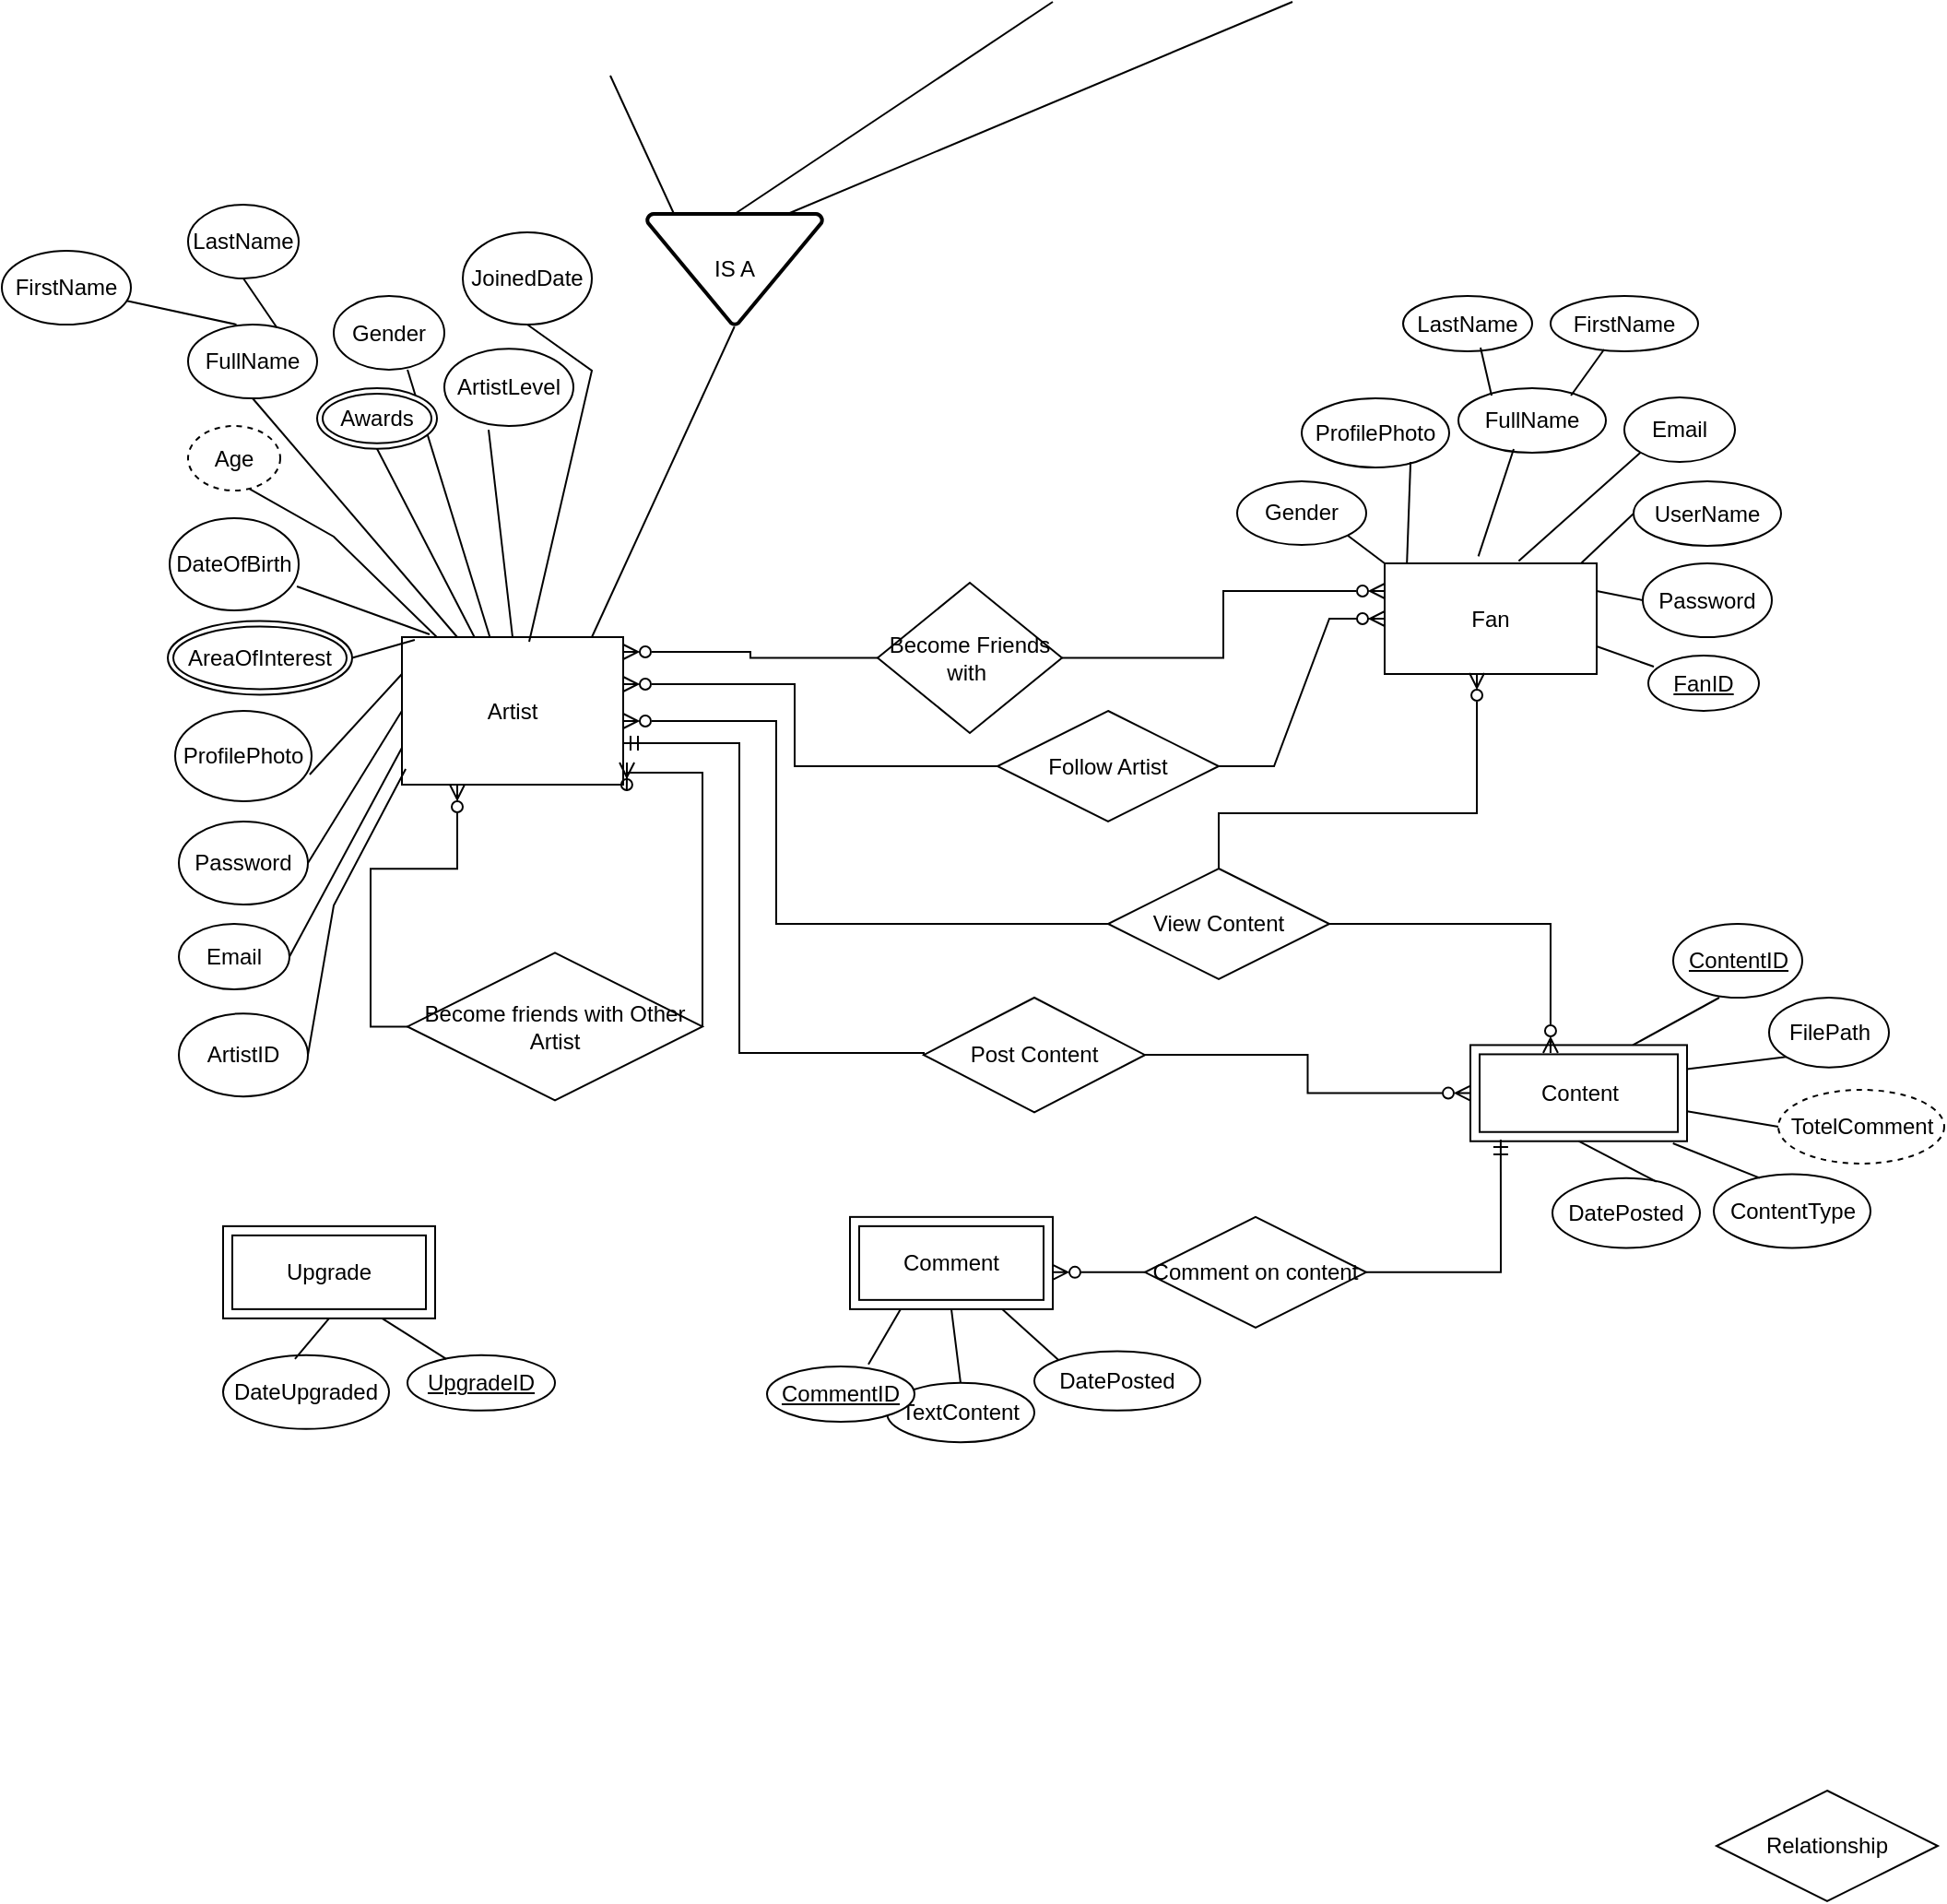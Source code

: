 <mxfile version="24.7.14">
  <diagram id="R2lEEEUBdFMjLlhIrx00" name="Page-1">
    <mxGraphModel dx="909" dy="1577" grid="1" gridSize="10" guides="1" tooltips="1" connect="1" arrows="1" fold="1" page="1" pageScale="1" pageWidth="850" pageHeight="1100" math="0" shadow="0" extFonts="Permanent Marker^https://fonts.googleapis.com/css?family=Permanent+Marker">
      <root>
        <mxCell id="0" />
        <mxCell id="1" parent="0" />
        <mxCell id="9mGKXTDG_qa7bDeS5Nxo-1" value="Artist" style="rounded=0;whiteSpace=wrap;html=1;" parent="1" vertex="1">
          <mxGeometry x="227" y="224.5" width="120" height="80" as="geometry" />
        </mxCell>
        <mxCell id="9mGKXTDG_qa7bDeS5Nxo-2" value="Fan" style="rounded=0;whiteSpace=wrap;html=1;" parent="1" vertex="1">
          <mxGeometry x="760" y="184.5" width="115" height="60" as="geometry" />
        </mxCell>
        <mxCell id="9mGKXTDG_qa7bDeS5Nxo-6" value="Email" style="ellipse;whiteSpace=wrap;html=1;" parent="1" vertex="1">
          <mxGeometry x="106" y="380" width="60" height="35.5" as="geometry" />
        </mxCell>
        <mxCell id="9mGKXTDG_qa7bDeS5Nxo-7" value="Password" style="ellipse;whiteSpace=wrap;html=1;" parent="1" vertex="1">
          <mxGeometry x="106" y="324.5" width="70" height="45" as="geometry" />
        </mxCell>
        <mxCell id="9mGKXTDG_qa7bDeS5Nxo-8" value="ProfilePhoto" style="ellipse;whiteSpace=wrap;html=1;" parent="1" vertex="1">
          <mxGeometry x="104" y="264.5" width="74" height="49" as="geometry" />
        </mxCell>
        <mxCell id="9mGKXTDG_qa7bDeS5Nxo-9" value="Age" style="ellipse;whiteSpace=wrap;html=1;dashed=1;" parent="1" vertex="1">
          <mxGeometry x="111" y="110" width="50" height="35" as="geometry" />
        </mxCell>
        <mxCell id="9mGKXTDG_qa7bDeS5Nxo-10" value="DateOfBirth" style="ellipse;whiteSpace=wrap;html=1;" parent="1" vertex="1">
          <mxGeometry x="101" y="160" width="70" height="50" as="geometry" />
        </mxCell>
        <mxCell id="9mGKXTDG_qa7bDeS5Nxo-11" value="FullName" style="ellipse;whiteSpace=wrap;html=1;" parent="1" vertex="1">
          <mxGeometry x="111" y="55" width="70" height="40" as="geometry" />
        </mxCell>
        <mxCell id="9mGKXTDG_qa7bDeS5Nxo-12" value="ArtistLevel" style="ellipse;whiteSpace=wrap;html=1;" parent="1" vertex="1">
          <mxGeometry x="250" y="68.07" width="70" height="41.93" as="geometry" />
        </mxCell>
        <mxCell id="9mGKXTDG_qa7bDeS5Nxo-14" value="Gender" style="ellipse;whiteSpace=wrap;html=1;" parent="1" vertex="1">
          <mxGeometry x="190" y="39.5" width="60" height="40" as="geometry" />
        </mxCell>
        <mxCell id="9mGKXTDG_qa7bDeS5Nxo-15" value="ArtistID" style="ellipse;whiteSpace=wrap;html=1;" parent="1" vertex="1">
          <mxGeometry x="106" y="428.57" width="70" height="45" as="geometry" />
        </mxCell>
        <mxCell id="9mGKXTDG_qa7bDeS5Nxo-17" value="" style="endArrow=none;html=1;rounded=0;entryX=1;entryY=0.5;entryDx=0;entryDy=0;exitX=0.058;exitY=0.019;exitDx=0;exitDy=0;exitPerimeter=0;" parent="1" source="9mGKXTDG_qa7bDeS5Nxo-1" target="9mGKXTDG_qa7bDeS5Nxo-46" edge="1">
          <mxGeometry width="50" height="50" relative="1" as="geometry">
            <mxPoint x="220" y="240" as="sourcePoint" />
            <mxPoint x="146.02" y="190.02" as="targetPoint" />
            <Array as="points" />
          </mxGeometry>
        </mxCell>
        <mxCell id="9mGKXTDG_qa7bDeS5Nxo-18" value="" style="endArrow=none;html=1;rounded=0;entryX=0.986;entryY=0.704;entryDx=0;entryDy=0;entryPerimeter=0;exitX=0;exitY=0.25;exitDx=0;exitDy=0;" parent="1" target="9mGKXTDG_qa7bDeS5Nxo-8" edge="1" source="9mGKXTDG_qa7bDeS5Nxo-1">
          <mxGeometry width="50" height="50" relative="1" as="geometry">
            <mxPoint x="230" y="260" as="sourcePoint" />
            <mxPoint x="156.999" y="190.005" as="targetPoint" />
          </mxGeometry>
        </mxCell>
        <mxCell id="9mGKXTDG_qa7bDeS5Nxo-19" value="" style="endArrow=none;html=1;rounded=0;exitX=0;exitY=0.75;exitDx=0;exitDy=0;entryX=1;entryY=0.5;entryDx=0;entryDy=0;" parent="1" source="9mGKXTDG_qa7bDeS5Nxo-1" target="9mGKXTDG_qa7bDeS5Nxo-6" edge="1">
          <mxGeometry width="50" height="50" relative="1" as="geometry">
            <mxPoint x="240" y="284.995" as="sourcePoint" />
            <mxPoint x="159.999" y="251.655" as="targetPoint" />
          </mxGeometry>
        </mxCell>
        <mxCell id="9mGKXTDG_qa7bDeS5Nxo-20" value="" style="endArrow=none;html=1;rounded=0;entryX=1;entryY=0.5;entryDx=0;entryDy=0;exitX=0.017;exitY=0.894;exitDx=0;exitDy=0;exitPerimeter=0;" parent="1" source="9mGKXTDG_qa7bDeS5Nxo-1" target="9mGKXTDG_qa7bDeS5Nxo-15" edge="1">
          <mxGeometry width="50" height="50" relative="1" as="geometry">
            <mxPoint x="230" y="280" as="sourcePoint" />
            <mxPoint x="189.999" y="291.005" as="targetPoint" />
            <Array as="points">
              <mxPoint x="190" y="370" />
            </Array>
          </mxGeometry>
        </mxCell>
        <mxCell id="9mGKXTDG_qa7bDeS5Nxo-22" value="" style="endArrow=none;html=1;rounded=0;exitX=0.125;exitY=-0.019;exitDx=0;exitDy=0;entryX=0.986;entryY=0.74;entryDx=0;entryDy=0;entryPerimeter=0;exitPerimeter=0;" parent="1" source="9mGKXTDG_qa7bDeS5Nxo-1" target="9mGKXTDG_qa7bDeS5Nxo-10" edge="1">
          <mxGeometry width="50" height="50" relative="1" as="geometry">
            <mxPoint x="250" y="225" as="sourcePoint" />
            <mxPoint x="176.999" y="146.655" as="targetPoint" />
          </mxGeometry>
        </mxCell>
        <mxCell id="9mGKXTDG_qa7bDeS5Nxo-23" value="" style="endArrow=none;html=1;rounded=0;entryX=0.66;entryY=0.971;entryDx=0;entryDy=0;entryPerimeter=0;" parent="1" target="9mGKXTDG_qa7bDeS5Nxo-9" edge="1" source="9mGKXTDG_qa7bDeS5Nxo-1">
          <mxGeometry width="50" height="50" relative="1" as="geometry">
            <mxPoint x="240" y="230" as="sourcePoint" />
            <mxPoint x="296.999" y="125.005" as="targetPoint" />
            <Array as="points">
              <mxPoint x="190" y="170" />
            </Array>
          </mxGeometry>
        </mxCell>
        <mxCell id="9mGKXTDG_qa7bDeS5Nxo-24" value="" style="endArrow=none;html=1;rounded=0;entryX=0.343;entryY=1.048;entryDx=0;entryDy=0;entryPerimeter=0;exitX=0.5;exitY=0;exitDx=0;exitDy=0;" parent="1" source="9mGKXTDG_qa7bDeS5Nxo-1" edge="1" target="9mGKXTDG_qa7bDeS5Nxo-12">
          <mxGeometry width="50" height="50" relative="1" as="geometry">
            <mxPoint x="280" y="220" as="sourcePoint" />
            <mxPoint x="210" y="90" as="targetPoint" />
            <Array as="points" />
          </mxGeometry>
        </mxCell>
        <mxCell id="9mGKXTDG_qa7bDeS5Nxo-25" value="" style="endArrow=none;html=1;rounded=0;entryX=0.5;entryY=1;entryDx=0;entryDy=0;exitX=0.25;exitY=0;exitDx=0;exitDy=0;" parent="1" target="9mGKXTDG_qa7bDeS5Nxo-11" edge="1" source="9mGKXTDG_qa7bDeS5Nxo-1">
          <mxGeometry width="50" height="50" relative="1" as="geometry">
            <mxPoint x="320" y="228" as="sourcePoint" />
            <mxPoint x="357.999" y="150.005" as="targetPoint" />
          </mxGeometry>
        </mxCell>
        <mxCell id="9mGKXTDG_qa7bDeS5Nxo-26" value="" style="endArrow=none;html=1;rounded=0;entryX=0.667;entryY=1;entryDx=0;entryDy=0;entryPerimeter=0;" parent="1" source="9mGKXTDG_qa7bDeS5Nxo-1" target="9mGKXTDG_qa7bDeS5Nxo-14" edge="1">
          <mxGeometry width="50" height="50" relative="1" as="geometry">
            <mxPoint x="280" y="220" as="sourcePoint" />
            <mxPoint x="379.999" y="190.005" as="targetPoint" />
          </mxGeometry>
        </mxCell>
        <mxCell id="9mGKXTDG_qa7bDeS5Nxo-27" value="" style="endArrow=none;html=1;rounded=0;entryX=0.5;entryY=1;entryDx=0;entryDy=0;" parent="1" source="9mGKXTDG_qa7bDeS5Nxo-1" target="9mGKXTDG_qa7bDeS5Nxo-44" edge="1">
          <mxGeometry width="50" height="50" relative="1" as="geometry">
            <mxPoint x="270" y="220" as="sourcePoint" />
            <mxPoint x="278" y="176.52" as="targetPoint" />
          </mxGeometry>
        </mxCell>
        <mxCell id="9mGKXTDG_qa7bDeS5Nxo-28" value="FirstName" style="ellipse;whiteSpace=wrap;html=1;" parent="1" vertex="1">
          <mxGeometry x="10" y="15" width="70" height="40" as="geometry" />
        </mxCell>
        <mxCell id="9mGKXTDG_qa7bDeS5Nxo-29" value="LastName" style="ellipse;whiteSpace=wrap;html=1;" parent="1" vertex="1">
          <mxGeometry x="111" y="-10" width="60" height="40" as="geometry" />
        </mxCell>
        <mxCell id="9mGKXTDG_qa7bDeS5Nxo-30" value="" style="endArrow=none;html=1;rounded=0;exitX=0.375;exitY=0;exitDx=0;exitDy=0;exitPerimeter=0;" parent="1" source="9mGKXTDG_qa7bDeS5Nxo-11" edge="1" target="9mGKXTDG_qa7bDeS5Nxo-28">
          <mxGeometry width="50" height="50" relative="1" as="geometry">
            <mxPoint x="230" y="310" as="sourcePoint" />
            <mxPoint x="320" y="57.86" as="targetPoint" />
          </mxGeometry>
        </mxCell>
        <mxCell id="9mGKXTDG_qa7bDeS5Nxo-31" value="" style="endArrow=none;html=1;rounded=0;exitX=0.688;exitY=0.04;exitDx=0;exitDy=0;exitPerimeter=0;entryX=0.5;entryY=1;entryDx=0;entryDy=0;" parent="1" source="9mGKXTDG_qa7bDeS5Nxo-11" edge="1" target="9mGKXTDG_qa7bDeS5Nxo-29">
          <mxGeometry width="50" height="50" relative="1" as="geometry">
            <mxPoint x="370" y="110" as="sourcePoint" />
            <mxPoint x="373.787" y="52.002" as="targetPoint" />
          </mxGeometry>
        </mxCell>
        <mxCell id="9mGKXTDG_qa7bDeS5Nxo-34" value="JoinedDate" style="ellipse;whiteSpace=wrap;html=1;" parent="1" vertex="1">
          <mxGeometry x="260" y="5" width="70" height="50" as="geometry" />
        </mxCell>
        <mxCell id="9mGKXTDG_qa7bDeS5Nxo-37" value="" style="endArrow=none;html=1;rounded=0;entryX=0.5;entryY=1;entryDx=0;entryDy=0;exitX=0.575;exitY=0.031;exitDx=0;exitDy=0;exitPerimeter=0;" parent="1" source="9mGKXTDG_qa7bDeS5Nxo-1" target="9mGKXTDG_qa7bDeS5Nxo-34" edge="1">
          <mxGeometry width="50" height="50" relative="1" as="geometry">
            <mxPoint x="300" y="220" as="sourcePoint" />
            <mxPoint x="388" y="248" as="targetPoint" />
            <Array as="points">
              <mxPoint x="330" y="80" />
            </Array>
          </mxGeometry>
        </mxCell>
        <mxCell id="9mGKXTDG_qa7bDeS5Nxo-39" value="" style="endArrow=none;html=1;rounded=0;entryX=1;entryY=0.5;entryDx=0;entryDy=0;exitX=0;exitY=0.5;exitDx=0;exitDy=0;" parent="1" source="9mGKXTDG_qa7bDeS5Nxo-1" target="9mGKXTDG_qa7bDeS5Nxo-7" edge="1">
          <mxGeometry width="50" height="50" relative="1" as="geometry">
            <mxPoint x="230" y="240" as="sourcePoint" />
            <mxPoint x="151" y="197" as="targetPoint" />
          </mxGeometry>
        </mxCell>
        <mxCell id="9mGKXTDG_qa7bDeS5Nxo-44" value="Awards" style="ellipse;shape=doubleEllipse;margin=3;whiteSpace=wrap;html=1;align=center;" parent="1" vertex="1">
          <mxGeometry x="181" y="89.5" width="65" height="32.86" as="geometry" />
        </mxCell>
        <mxCell id="9mGKXTDG_qa7bDeS5Nxo-46" value="AreaOfInterest" style="ellipse;shape=doubleEllipse;margin=3;whiteSpace=wrap;html=1;align=center;" parent="1" vertex="1">
          <mxGeometry x="100" y="215.75" width="100" height="40" as="geometry" />
        </mxCell>
        <mxCell id="srRfTzQ2wNrr3aea_epK-1" value="FanID" style="ellipse;whiteSpace=wrap;html=1;align=center;fontStyle=4;" vertex="1" parent="1">
          <mxGeometry x="903" y="234.5" width="60" height="30" as="geometry" />
        </mxCell>
        <mxCell id="srRfTzQ2wNrr3aea_epK-2" value="Password" style="ellipse;whiteSpace=wrap;html=1;align=center;" vertex="1" parent="1">
          <mxGeometry x="900" y="184.5" width="70" height="40" as="geometry" />
        </mxCell>
        <mxCell id="srRfTzQ2wNrr3aea_epK-3" value="FullName" style="ellipse;whiteSpace=wrap;html=1;align=center;" vertex="1" parent="1">
          <mxGeometry x="800" y="89.5" width="80" height="35" as="geometry" />
        </mxCell>
        <mxCell id="srRfTzQ2wNrr3aea_epK-4" value="Email" style="ellipse;whiteSpace=wrap;html=1;align=center;" vertex="1" parent="1">
          <mxGeometry x="890" y="94.5" width="60" height="35" as="geometry" />
        </mxCell>
        <mxCell id="srRfTzQ2wNrr3aea_epK-5" value="UserName" style="ellipse;whiteSpace=wrap;html=1;align=center;" vertex="1" parent="1">
          <mxGeometry x="895" y="140" width="80" height="35" as="geometry" />
        </mxCell>
        <mxCell id="srRfTzQ2wNrr3aea_epK-6" value="FirstName" style="ellipse;whiteSpace=wrap;html=1;align=center;" vertex="1" parent="1">
          <mxGeometry x="850" y="39.5" width="80" height="30" as="geometry" />
        </mxCell>
        <mxCell id="srRfTzQ2wNrr3aea_epK-7" value="LastName" style="ellipse;whiteSpace=wrap;html=1;align=center;" vertex="1" parent="1">
          <mxGeometry x="770" y="39.5" width="70" height="30" as="geometry" />
        </mxCell>
        <mxCell id="srRfTzQ2wNrr3aea_epK-8" value="ProfilePhoto" style="ellipse;whiteSpace=wrap;html=1;align=center;" vertex="1" parent="1">
          <mxGeometry x="715" y="95" width="80" height="37.5" as="geometry" />
        </mxCell>
        <mxCell id="srRfTzQ2wNrr3aea_epK-9" value="Gender" style="ellipse;whiteSpace=wrap;html=1;align=center;" vertex="1" parent="1">
          <mxGeometry x="680" y="140" width="70" height="34.5" as="geometry" />
        </mxCell>
        <mxCell id="srRfTzQ2wNrr3aea_epK-13" value="" style="endArrow=none;html=1;rounded=0;exitX=1;exitY=1;exitDx=0;exitDy=0;entryX=0;entryY=0;entryDx=0;entryDy=0;" edge="1" parent="1" source="srRfTzQ2wNrr3aea_epK-9" target="9mGKXTDG_qa7bDeS5Nxo-2">
          <mxGeometry relative="1" as="geometry">
            <mxPoint x="730" y="244.5" as="sourcePoint" />
            <mxPoint x="890" y="244.5" as="targetPoint" />
          </mxGeometry>
        </mxCell>
        <mxCell id="srRfTzQ2wNrr3aea_epK-14" value="" style="endArrow=none;html=1;rounded=0;exitX=0.738;exitY=0.92;exitDx=0;exitDy=0;exitPerimeter=0;entryX=0.105;entryY=0;entryDx=0;entryDy=0;entryPerimeter=0;" edge="1" parent="1" source="srRfTzQ2wNrr3aea_epK-8" target="9mGKXTDG_qa7bDeS5Nxo-2">
          <mxGeometry relative="1" as="geometry">
            <mxPoint x="780" y="144.5" as="sourcePoint" />
            <mxPoint x="790" y="194.5" as="targetPoint" />
          </mxGeometry>
        </mxCell>
        <mxCell id="srRfTzQ2wNrr3aea_epK-15" value="" style="endArrow=none;html=1;rounded=0;entryX=0.442;entryY=-0.064;entryDx=0;entryDy=0;entryPerimeter=0;exitX=0.375;exitY=0.943;exitDx=0;exitDy=0;exitPerimeter=0;" edge="1" parent="1" source="srRfTzQ2wNrr3aea_epK-3" target="9mGKXTDG_qa7bDeS5Nxo-2">
          <mxGeometry relative="1" as="geometry">
            <mxPoint x="830" y="124.5" as="sourcePoint" />
            <mxPoint x="848" y="179.5" as="targetPoint" />
          </mxGeometry>
        </mxCell>
        <mxCell id="srRfTzQ2wNrr3aea_epK-16" value="" style="endArrow=none;html=1;rounded=0;exitX=0.6;exitY=0.933;exitDx=0;exitDy=0;exitPerimeter=0;entryX=0.225;entryY=0.114;entryDx=0;entryDy=0;entryPerimeter=0;" edge="1" parent="1" source="srRfTzQ2wNrr3aea_epK-7" target="srRfTzQ2wNrr3aea_epK-3">
          <mxGeometry relative="1" as="geometry">
            <mxPoint x="807" y="69.5" as="sourcePoint" />
            <mxPoint x="823" y="124.5" as="targetPoint" />
          </mxGeometry>
        </mxCell>
        <mxCell id="srRfTzQ2wNrr3aea_epK-17" value="" style="endArrow=none;html=1;rounded=0;exitX=0.763;exitY=0.114;exitDx=0;exitDy=0;exitPerimeter=0;entryX=0.363;entryY=0.967;entryDx=0;entryDy=0;entryPerimeter=0;" edge="1" parent="1" source="srRfTzQ2wNrr3aea_epK-3" target="srRfTzQ2wNrr3aea_epK-6">
          <mxGeometry relative="1" as="geometry">
            <mxPoint x="822" y="77.5" as="sourcePoint" />
            <mxPoint x="828" y="103.5" as="targetPoint" />
          </mxGeometry>
        </mxCell>
        <mxCell id="srRfTzQ2wNrr3aea_epK-18" value="" style="endArrow=none;html=1;rounded=0;entryX=0.632;entryY=-0.021;entryDx=0;entryDy=0;entryPerimeter=0;exitX=0;exitY=1;exitDx=0;exitDy=0;" edge="1" parent="1" source="srRfTzQ2wNrr3aea_epK-4" target="9mGKXTDG_qa7bDeS5Nxo-2">
          <mxGeometry relative="1" as="geometry">
            <mxPoint x="890" y="125.5" as="sourcePoint" />
            <mxPoint x="882" y="184.5" as="targetPoint" />
          </mxGeometry>
        </mxCell>
        <mxCell id="srRfTzQ2wNrr3aea_epK-21" value="" style="endArrow=none;html=1;rounded=0;entryX=0.926;entryY=0;entryDx=0;entryDy=0;entryPerimeter=0;exitX=0;exitY=0.5;exitDx=0;exitDy=0;" edge="1" parent="1" source="srRfTzQ2wNrr3aea_epK-5" target="9mGKXTDG_qa7bDeS5Nxo-2">
          <mxGeometry relative="1" as="geometry">
            <mxPoint x="908" y="134.5" as="sourcePoint" />
            <mxPoint x="850" y="193.5" as="targetPoint" />
          </mxGeometry>
        </mxCell>
        <mxCell id="srRfTzQ2wNrr3aea_epK-22" value="" style="endArrow=none;html=1;rounded=0;entryX=1;entryY=0.25;entryDx=0;entryDy=0;exitX=0;exitY=0.5;exitDx=0;exitDy=0;" edge="1" parent="1" source="srRfTzQ2wNrr3aea_epK-2" target="9mGKXTDG_qa7bDeS5Nxo-2">
          <mxGeometry relative="1" as="geometry">
            <mxPoint x="918" y="144.5" as="sourcePoint" />
            <mxPoint x="860" y="203.5" as="targetPoint" />
          </mxGeometry>
        </mxCell>
        <mxCell id="srRfTzQ2wNrr3aea_epK-23" value="" style="endArrow=none;html=1;rounded=0;entryX=1;entryY=0.75;entryDx=0;entryDy=0;exitX=0.05;exitY=0.2;exitDx=0;exitDy=0;exitPerimeter=0;" edge="1" parent="1" source="srRfTzQ2wNrr3aea_epK-1" target="9mGKXTDG_qa7bDeS5Nxo-2">
          <mxGeometry relative="1" as="geometry">
            <mxPoint x="928" y="154.5" as="sourcePoint" />
            <mxPoint x="870" y="213.5" as="targetPoint" />
          </mxGeometry>
        </mxCell>
        <mxCell id="srRfTzQ2wNrr3aea_epK-24" value="Content" style="shape=ext;margin=3;double=1;whiteSpace=wrap;html=1;align=center;" vertex="1" parent="1">
          <mxGeometry x="806.5" y="445.72" width="117.5" height="52.14" as="geometry" />
        </mxCell>
        <mxCell id="srRfTzQ2wNrr3aea_epK-25" value="ContentID" style="ellipse;whiteSpace=wrap;html=1;align=center;fontStyle=4;" vertex="1" parent="1">
          <mxGeometry x="916.5" y="380" width="70" height="40" as="geometry" />
        </mxCell>
        <mxCell id="srRfTzQ2wNrr3aea_epK-26" value="TotelComment" style="ellipse;whiteSpace=wrap;html=1;align=center;dashed=1;" vertex="1" parent="1">
          <mxGeometry x="973.5" y="470" width="90" height="40" as="geometry" />
        </mxCell>
        <mxCell id="srRfTzQ2wNrr3aea_epK-27" value="DatePosted" style="ellipse;whiteSpace=wrap;html=1;align=center;" vertex="1" parent="1">
          <mxGeometry x="851" y="517.86" width="80" height="37.86" as="geometry" />
        </mxCell>
        <mxCell id="srRfTzQ2wNrr3aea_epK-28" value="ContentType" style="ellipse;whiteSpace=wrap;html=1;align=center;" vertex="1" parent="1">
          <mxGeometry x="938.5" y="515.72" width="85" height="40" as="geometry" />
        </mxCell>
        <mxCell id="srRfTzQ2wNrr3aea_epK-29" value="FilePath" style="ellipse;whiteSpace=wrap;html=1;align=center;" vertex="1" parent="1">
          <mxGeometry x="968.5" y="420" width="65" height="37.86" as="geometry" />
        </mxCell>
        <mxCell id="srRfTzQ2wNrr3aea_epK-30" style="edgeStyle=orthogonalEdgeStyle;rounded=0;orthogonalLoop=1;jettySize=auto;html=1;exitX=0.5;exitY=1;exitDx=0;exitDy=0;" edge="1" parent="1" source="srRfTzQ2wNrr3aea_epK-29" target="srRfTzQ2wNrr3aea_epK-29">
          <mxGeometry relative="1" as="geometry" />
        </mxCell>
        <mxCell id="srRfTzQ2wNrr3aea_epK-31" value="" style="endArrow=none;html=1;rounded=0;entryX=0.357;entryY=1;entryDx=0;entryDy=0;exitX=0.75;exitY=0;exitDx=0;exitDy=0;entryPerimeter=0;" edge="1" parent="1" source="srRfTzQ2wNrr3aea_epK-24" target="srRfTzQ2wNrr3aea_epK-25">
          <mxGeometry relative="1" as="geometry">
            <mxPoint x="989.5" y="293.86" as="sourcePoint" />
            <mxPoint x="941.5" y="427.86" as="targetPoint" />
          </mxGeometry>
        </mxCell>
        <mxCell id="srRfTzQ2wNrr3aea_epK-32" value="" style="endArrow=none;html=1;rounded=0;entryX=0;entryY=1;entryDx=0;entryDy=0;exitX=1;exitY=0.25;exitDx=0;exitDy=0;" edge="1" parent="1" source="srRfTzQ2wNrr3aea_epK-24" target="srRfTzQ2wNrr3aea_epK-29">
          <mxGeometry relative="1" as="geometry">
            <mxPoint x="936.5" y="459.86" as="sourcePoint" />
            <mxPoint x="951.5" y="437.86" as="targetPoint" />
          </mxGeometry>
        </mxCell>
        <mxCell id="srRfTzQ2wNrr3aea_epK-33" value="" style="endArrow=none;html=1;rounded=0;entryX=0;entryY=0.5;entryDx=0;entryDy=0;" edge="1" parent="1" source="srRfTzQ2wNrr3aea_epK-24" target="srRfTzQ2wNrr3aea_epK-26">
          <mxGeometry relative="1" as="geometry">
            <mxPoint x="946.5" y="469.86" as="sourcePoint" />
            <mxPoint x="974.711" y="483.251" as="targetPoint" />
          </mxGeometry>
        </mxCell>
        <mxCell id="srRfTzQ2wNrr3aea_epK-34" value="" style="endArrow=none;html=1;rounded=0;entryX=0.294;entryY=0.053;entryDx=0;entryDy=0;exitX=0.935;exitY=1.022;exitDx=0;exitDy=0;entryPerimeter=0;exitPerimeter=0;" edge="1" parent="1" source="srRfTzQ2wNrr3aea_epK-24" target="srRfTzQ2wNrr3aea_epK-28">
          <mxGeometry relative="1" as="geometry">
            <mxPoint x="956.5" y="479.86" as="sourcePoint" />
            <mxPoint x="971.5" y="457.86" as="targetPoint" />
          </mxGeometry>
        </mxCell>
        <mxCell id="srRfTzQ2wNrr3aea_epK-35" value="" style="endArrow=none;html=1;rounded=0;entryX=0.706;entryY=0.053;entryDx=0;entryDy=0;exitX=0.5;exitY=1;exitDx=0;exitDy=0;entryPerimeter=0;" edge="1" parent="1" source="srRfTzQ2wNrr3aea_epK-24" target="srRfTzQ2wNrr3aea_epK-27">
          <mxGeometry relative="1" as="geometry">
            <mxPoint x="966.5" y="489.86" as="sourcePoint" />
            <mxPoint x="981.5" y="467.86" as="targetPoint" />
          </mxGeometry>
        </mxCell>
        <mxCell id="srRfTzQ2wNrr3aea_epK-36" value="Comment" style="shape=ext;margin=3;double=1;whiteSpace=wrap;html=1;align=center;" vertex="1" parent="1">
          <mxGeometry x="470" y="538.93" width="110" height="50" as="geometry" />
        </mxCell>
        <mxCell id="srRfTzQ2wNrr3aea_epK-37" value="DatePosted" style="ellipse;whiteSpace=wrap;html=1;align=center;" vertex="1" parent="1">
          <mxGeometry x="570" y="611.79" width="90" height="32.14" as="geometry" />
        </mxCell>
        <mxCell id="srRfTzQ2wNrr3aea_epK-38" value="TextContent" style="ellipse;whiteSpace=wrap;html=1;align=center;" vertex="1" parent="1">
          <mxGeometry x="490" y="628.93" width="80" height="32.14" as="geometry" />
        </mxCell>
        <mxCell id="srRfTzQ2wNrr3aea_epK-39" value="CommentID" style="ellipse;whiteSpace=wrap;html=1;align=center;fontStyle=4;" vertex="1" parent="1">
          <mxGeometry x="425" y="620" width="80" height="30" as="geometry" />
        </mxCell>
        <mxCell id="srRfTzQ2wNrr3aea_epK-41" value="" style="endArrow=none;html=1;rounded=0;entryX=0.25;entryY=1;entryDx=0;entryDy=0;exitX=0.875;exitY=0.202;exitDx=0;exitDy=0;exitPerimeter=0;" edge="1" parent="1" target="srRfTzQ2wNrr3aea_epK-36">
          <mxGeometry width="50" height="50" relative="1" as="geometry">
            <mxPoint x="480" y="618.92" as="sourcePoint" />
            <mxPoint x="300" y="425.93" as="targetPoint" />
          </mxGeometry>
        </mxCell>
        <mxCell id="srRfTzQ2wNrr3aea_epK-42" value="" style="endArrow=none;html=1;rounded=0;entryX=0.5;entryY=1;entryDx=0;entryDy=0;exitX=0.5;exitY=0;exitDx=0;exitDy=0;" edge="1" parent="1" source="srRfTzQ2wNrr3aea_epK-38" target="srRfTzQ2wNrr3aea_epK-36">
          <mxGeometry width="50" height="50" relative="1" as="geometry">
            <mxPoint x="452" y="625.93" as="sourcePoint" />
            <mxPoint x="500" y="597.93" as="targetPoint" />
          </mxGeometry>
        </mxCell>
        <mxCell id="srRfTzQ2wNrr3aea_epK-43" value="" style="endArrow=none;html=1;rounded=0;entryX=0.75;entryY=1;entryDx=0;entryDy=0;exitX=0;exitY=0;exitDx=0;exitDy=0;" edge="1" parent="1" source="srRfTzQ2wNrr3aea_epK-37" target="srRfTzQ2wNrr3aea_epK-36">
          <mxGeometry width="50" height="50" relative="1" as="geometry">
            <mxPoint x="462" y="635.93" as="sourcePoint" />
            <mxPoint x="510" y="607.93" as="targetPoint" />
          </mxGeometry>
        </mxCell>
        <mxCell id="srRfTzQ2wNrr3aea_epK-44" value="Upgrade" style="shape=ext;margin=3;double=1;whiteSpace=wrap;html=1;align=center;" vertex="1" parent="1">
          <mxGeometry x="130" y="543.93" width="115" height="50" as="geometry" />
        </mxCell>
        <mxCell id="srRfTzQ2wNrr3aea_epK-45" value="UpgradeID" style="ellipse;whiteSpace=wrap;html=1;align=center;fontStyle=4;" vertex="1" parent="1">
          <mxGeometry x="230" y="613.93" width="80" height="30" as="geometry" />
        </mxCell>
        <mxCell id="srRfTzQ2wNrr3aea_epK-46" value="DateUpgraded" style="ellipse;whiteSpace=wrap;html=1;align=center;" vertex="1" parent="1">
          <mxGeometry x="130" y="613.93" width="90" height="40" as="geometry" />
        </mxCell>
        <mxCell id="srRfTzQ2wNrr3aea_epK-47" value="" style="endArrow=none;html=1;rounded=0;entryX=0.433;entryY=0.05;entryDx=0;entryDy=0;exitX=0.5;exitY=1;exitDx=0;exitDy=0;entryPerimeter=0;" edge="1" parent="1" source="srRfTzQ2wNrr3aea_epK-44" target="srRfTzQ2wNrr3aea_epK-46">
          <mxGeometry width="50" height="50" relative="1" as="geometry">
            <mxPoint x="170" y="590.43" as="sourcePoint" />
            <mxPoint x="130" y="657.43" as="targetPoint" />
          </mxGeometry>
        </mxCell>
        <mxCell id="srRfTzQ2wNrr3aea_epK-48" value="" style="endArrow=none;html=1;rounded=0;entryX=0.263;entryY=0.067;entryDx=0;entryDy=0;exitX=0.75;exitY=1;exitDx=0;exitDy=0;entryPerimeter=0;" edge="1" parent="1" source="srRfTzQ2wNrr3aea_epK-44" target="srRfTzQ2wNrr3aea_epK-45">
          <mxGeometry width="50" height="50" relative="1" as="geometry">
            <mxPoint x="10" y="493.93" as="sourcePoint" />
            <mxPoint x="241.716" y="608.323" as="targetPoint" />
          </mxGeometry>
        </mxCell>
        <mxCell id="srRfTzQ2wNrr3aea_epK-82" style="edgeStyle=orthogonalEdgeStyle;rounded=0;orthogonalLoop=1;jettySize=auto;html=1;exitX=0;exitY=0.5;exitDx=0;exitDy=0;endArrow=ERmandOne;endFill=0;" edge="1" parent="1" source="srRfTzQ2wNrr3aea_epK-49" target="9mGKXTDG_qa7bDeS5Nxo-1">
          <mxGeometry relative="1" as="geometry">
            <mxPoint x="360" y="282" as="targetPoint" />
            <Array as="points">
              <mxPoint x="510" y="450" />
              <mxPoint x="410" y="450" />
              <mxPoint x="410" y="282" />
            </Array>
          </mxGeometry>
        </mxCell>
        <mxCell id="srRfTzQ2wNrr3aea_epK-83" style="edgeStyle=orthogonalEdgeStyle;rounded=0;orthogonalLoop=1;jettySize=auto;html=1;entryX=0;entryY=0.5;entryDx=0;entryDy=0;endArrow=ERzeroToMany;endFill=0;" edge="1" parent="1" source="srRfTzQ2wNrr3aea_epK-49" target="srRfTzQ2wNrr3aea_epK-24">
          <mxGeometry relative="1" as="geometry" />
        </mxCell>
        <mxCell id="srRfTzQ2wNrr3aea_epK-49" value="Post Content" style="shape=rhombus;perimeter=rhombusPerimeter;whiteSpace=wrap;html=1;align=center;rotation=0;" vertex="1" parent="1">
          <mxGeometry x="510" y="420" width="120" height="62.14" as="geometry" />
        </mxCell>
        <mxCell id="srRfTzQ2wNrr3aea_epK-50" value="Relationship" style="shape=rhombus;perimeter=rhombusPerimeter;whiteSpace=wrap;html=1;align=center;" vertex="1" parent="1">
          <mxGeometry x="940" y="850" width="120" height="60" as="geometry" />
        </mxCell>
        <mxCell id="srRfTzQ2wNrr3aea_epK-93" style="edgeStyle=orthogonalEdgeStyle;rounded=0;orthogonalLoop=1;jettySize=auto;html=1;endArrow=ERzeroToMany;endFill=0;" edge="1" parent="1" source="srRfTzQ2wNrr3aea_epK-51" target="9mGKXTDG_qa7bDeS5Nxo-1">
          <mxGeometry relative="1" as="geometry">
            <Array as="points">
              <mxPoint x="430" y="380" />
              <mxPoint x="430" y="270" />
            </Array>
          </mxGeometry>
        </mxCell>
        <mxCell id="srRfTzQ2wNrr3aea_epK-51" value="View Content" style="shape=rhombus;perimeter=rhombusPerimeter;whiteSpace=wrap;html=1;align=center;" vertex="1" parent="1">
          <mxGeometry x="610" y="350" width="120" height="60" as="geometry" />
        </mxCell>
        <mxCell id="srRfTzQ2wNrr3aea_epK-88" style="edgeStyle=orthogonalEdgeStyle;rounded=0;orthogonalLoop=1;jettySize=auto;html=1;entryX=1;entryY=0.6;entryDx=0;entryDy=0;entryPerimeter=0;endArrow=ERzeroToMany;endFill=0;exitX=0;exitY=0.5;exitDx=0;exitDy=0;" edge="1" parent="1" source="srRfTzQ2wNrr3aea_epK-52" target="srRfTzQ2wNrr3aea_epK-36">
          <mxGeometry relative="1" as="geometry">
            <mxPoint x="690" y="600" as="sourcePoint" />
          </mxGeometry>
        </mxCell>
        <mxCell id="srRfTzQ2wNrr3aea_epK-89" style="edgeStyle=orthogonalEdgeStyle;rounded=0;orthogonalLoop=1;jettySize=auto;html=1;entryX=0.14;entryY=0.984;entryDx=0;entryDy=0;entryPerimeter=0;endArrow=ERmandOne;endFill=0;exitX=1;exitY=0.5;exitDx=0;exitDy=0;" edge="1" parent="1" source="srRfTzQ2wNrr3aea_epK-52" target="srRfTzQ2wNrr3aea_epK-24">
          <mxGeometry relative="1" as="geometry">
            <mxPoint x="820" y="500" as="targetPoint" />
            <mxPoint x="770" y="578.93" as="sourcePoint" />
          </mxGeometry>
        </mxCell>
        <mxCell id="srRfTzQ2wNrr3aea_epK-52" value="Comment on content" style="shape=rhombus;perimeter=rhombusPerimeter;whiteSpace=wrap;html=1;align=center;" vertex="1" parent="1">
          <mxGeometry x="630" y="538.93" width="120" height="60" as="geometry" />
        </mxCell>
        <mxCell id="srRfTzQ2wNrr3aea_epK-86" style="edgeStyle=orthogonalEdgeStyle;rounded=0;orthogonalLoop=1;jettySize=auto;html=1;endArrow=ERzeroToMany;endFill=0;entryX=1;entryY=0.1;entryDx=0;entryDy=0;entryPerimeter=0;" edge="1" parent="1" source="srRfTzQ2wNrr3aea_epK-53" target="9mGKXTDG_qa7bDeS5Nxo-1">
          <mxGeometry relative="1" as="geometry">
            <mxPoint x="390" y="240" as="targetPoint" />
            <Array as="points" />
          </mxGeometry>
        </mxCell>
        <mxCell id="srRfTzQ2wNrr3aea_epK-87" style="edgeStyle=orthogonalEdgeStyle;rounded=0;orthogonalLoop=1;jettySize=auto;html=1;entryX=0;entryY=0.25;entryDx=0;entryDy=0;endArrow=ERzeroToMany;endFill=0;" edge="1" parent="1" source="srRfTzQ2wNrr3aea_epK-53" target="9mGKXTDG_qa7bDeS5Nxo-2">
          <mxGeometry relative="1" as="geometry" />
        </mxCell>
        <mxCell id="srRfTzQ2wNrr3aea_epK-53" value="Become Friends with&amp;nbsp;" style="shape=rhombus;perimeter=rhombusPerimeter;whiteSpace=wrap;html=1;align=center;" vertex="1" parent="1">
          <mxGeometry x="485" y="195" width="100" height="81.5" as="geometry" />
        </mxCell>
        <mxCell id="srRfTzQ2wNrr3aea_epK-80" value="" style="edgeStyle=orthogonalEdgeStyle;rounded=0;orthogonalLoop=1;jettySize=auto;html=1;exitX=1;exitY=0.5;exitDx=0;exitDy=0;endArrow=ERzeroToMany;endFill=0;entryX=1.017;entryY=0.85;entryDx=0;entryDy=0;entryPerimeter=0;" edge="1" parent="1" source="srRfTzQ2wNrr3aea_epK-54" target="9mGKXTDG_qa7bDeS5Nxo-1">
          <mxGeometry relative="1" as="geometry">
            <mxPoint x="370" y="300" as="targetPoint" />
            <Array as="points">
              <mxPoint x="390" y="298" />
            </Array>
          </mxGeometry>
        </mxCell>
        <mxCell id="srRfTzQ2wNrr3aea_epK-81" style="edgeStyle=orthogonalEdgeStyle;rounded=0;orthogonalLoop=1;jettySize=auto;html=1;exitX=0;exitY=0.5;exitDx=0;exitDy=0;entryX=0.25;entryY=1;entryDx=0;entryDy=0;endArrow=ERzeroToMany;endFill=0;" edge="1" parent="1" source="srRfTzQ2wNrr3aea_epK-54" target="9mGKXTDG_qa7bDeS5Nxo-1">
          <mxGeometry relative="1" as="geometry">
            <mxPoint x="220" y="330" as="targetPoint" />
          </mxGeometry>
        </mxCell>
        <mxCell id="srRfTzQ2wNrr3aea_epK-54" value="Become friends with Other Artist" style="shape=rhombus;perimeter=rhombusPerimeter;whiteSpace=wrap;html=1;align=center;" vertex="1" parent="1">
          <mxGeometry x="230" y="395.72" width="160" height="80" as="geometry" />
        </mxCell>
        <mxCell id="srRfTzQ2wNrr3aea_epK-55" value="Follow Artist" style="shape=rhombus;perimeter=rhombusPerimeter;whiteSpace=wrap;html=1;align=center;" vertex="1" parent="1">
          <mxGeometry x="550" y="264.5" width="120" height="60" as="geometry" />
        </mxCell>
        <mxCell id="srRfTzQ2wNrr3aea_epK-72" value="" style="edgeStyle=entityRelationEdgeStyle;fontSize=12;html=1;endArrow=ERzeroToMany;endFill=1;rounded=0;entryX=0;entryY=0.5;entryDx=0;entryDy=0;exitX=1;exitY=0.5;exitDx=0;exitDy=0;" edge="1" parent="1" source="srRfTzQ2wNrr3aea_epK-55" target="9mGKXTDG_qa7bDeS5Nxo-2">
          <mxGeometry width="100" height="100" relative="1" as="geometry">
            <mxPoint x="650" y="280" as="sourcePoint" />
            <mxPoint x="750" y="180" as="targetPoint" />
            <Array as="points">
              <mxPoint x="710" y="280" />
              <mxPoint x="720" y="290" />
              <mxPoint x="740" y="240" />
              <mxPoint x="750" y="240" />
            </Array>
          </mxGeometry>
        </mxCell>
        <mxCell id="srRfTzQ2wNrr3aea_epK-85" style="edgeStyle=orthogonalEdgeStyle;rounded=0;orthogonalLoop=1;jettySize=auto;html=1;endArrow=ERzeroToMany;endFill=0;exitX=0;exitY=0.5;exitDx=0;exitDy=0;" edge="1" parent="1" source="srRfTzQ2wNrr3aea_epK-55" target="9mGKXTDG_qa7bDeS5Nxo-1">
          <mxGeometry relative="1" as="geometry">
            <mxPoint x="380" y="260" as="targetPoint" />
            <Array as="points">
              <mxPoint x="440" y="295" />
              <mxPoint x="440" y="250" />
            </Array>
          </mxGeometry>
        </mxCell>
        <mxCell id="srRfTzQ2wNrr3aea_epK-91" style="edgeStyle=orthogonalEdgeStyle;rounded=0;orthogonalLoop=1;jettySize=auto;html=1;entryX=0.37;entryY=0.082;entryDx=0;entryDy=0;entryPerimeter=0;endArrow=ERzeroToMany;endFill=0;" edge="1" parent="1" source="srRfTzQ2wNrr3aea_epK-51" target="srRfTzQ2wNrr3aea_epK-24">
          <mxGeometry relative="1" as="geometry" />
        </mxCell>
        <mxCell id="srRfTzQ2wNrr3aea_epK-92" style="edgeStyle=orthogonalEdgeStyle;rounded=0;orthogonalLoop=1;jettySize=auto;html=1;entryX=0.435;entryY=0.992;entryDx=0;entryDy=0;entryPerimeter=0;endArrow=ERzeroToMany;endFill=0;" edge="1" parent="1" source="srRfTzQ2wNrr3aea_epK-51" target="9mGKXTDG_qa7bDeS5Nxo-2">
          <mxGeometry relative="1" as="geometry">
            <Array as="points">
              <mxPoint x="670" y="320" />
              <mxPoint x="810" y="320" />
            </Array>
          </mxGeometry>
        </mxCell>
        <mxCell id="srRfTzQ2wNrr3aea_epK-96" value="" style="endArrow=none;html=1;rounded=0;entryX=0.017;entryY=1;entryDx=0;entryDy=0;entryPerimeter=0;" edge="1" parent="1">
          <mxGeometry relative="1" as="geometry">
            <mxPoint x="330" y="224.5" as="sourcePoint" />
            <mxPoint x="407.36" y="56.138" as="targetPoint" />
          </mxGeometry>
        </mxCell>
        <mxCell id="srRfTzQ2wNrr3aea_epK-97" value="" style="endArrow=none;html=1;rounded=0;exitX=0.5;exitY=0;exitDx=0;exitDy=0;exitPerimeter=0;" edge="1" parent="1" source="srRfTzQ2wNrr3aea_epK-103">
          <mxGeometry relative="1" as="geometry">
            <mxPoint x="410" y="-10" as="sourcePoint" />
            <mxPoint x="580" y="-120" as="targetPoint" />
          </mxGeometry>
        </mxCell>
        <mxCell id="srRfTzQ2wNrr3aea_epK-98" value="" style="endArrow=none;html=1;rounded=0;exitX=0.158;exitY=0.017;exitDx=0;exitDy=0;exitPerimeter=0;" edge="1" parent="1" source="srRfTzQ2wNrr3aea_epK-103">
          <mxGeometry relative="1" as="geometry">
            <mxPoint x="370" y="-20" as="sourcePoint" />
            <mxPoint x="340" y="-80" as="targetPoint" />
          </mxGeometry>
        </mxCell>
        <mxCell id="srRfTzQ2wNrr3aea_epK-102" value="" style="endArrow=none;html=1;rounded=0;exitX=0.616;exitY=0.368;exitDx=0;exitDy=0;exitPerimeter=0;" edge="1" parent="1">
          <mxGeometry relative="1" as="geometry">
            <mxPoint x="428.99" y="-2.002" as="sourcePoint" />
            <mxPoint x="710" y="-120" as="targetPoint" />
          </mxGeometry>
        </mxCell>
        <mxCell id="srRfTzQ2wNrr3aea_epK-103" value="IS A" style="strokeWidth=2;html=1;shape=mxgraph.flowchart.merge_or_storage;whiteSpace=wrap;" vertex="1" parent="1">
          <mxGeometry x="360" y="-5" width="95" height="60" as="geometry" />
        </mxCell>
      </root>
    </mxGraphModel>
  </diagram>
</mxfile>
